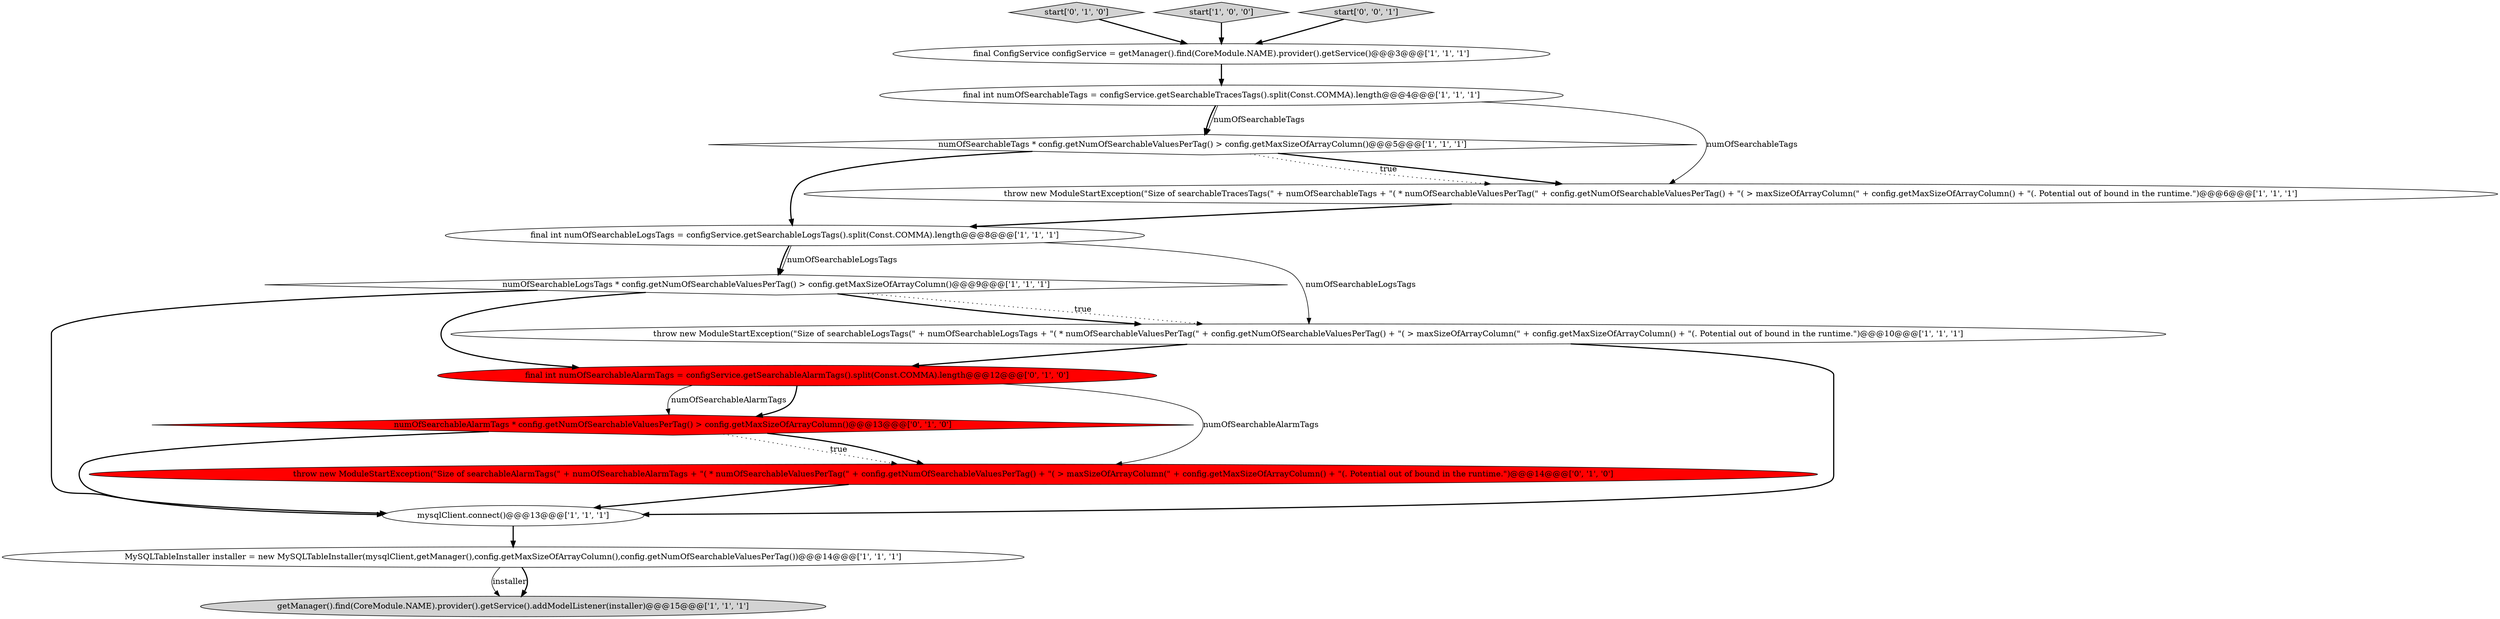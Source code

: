 digraph {
13 [style = filled, label = "start['0', '1', '0']", fillcolor = lightgray, shape = diamond image = "AAA0AAABBB2BBB"];
2 [style = filled, label = "final ConfigService configService = getManager().find(CoreModule.NAME).provider().getService()@@@3@@@['1', '1', '1']", fillcolor = white, shape = ellipse image = "AAA0AAABBB1BBB"];
0 [style = filled, label = "getManager().find(CoreModule.NAME).provider().getService().addModelListener(installer)@@@15@@@['1', '1', '1']", fillcolor = lightgray, shape = ellipse image = "AAA0AAABBB1BBB"];
6 [style = filled, label = "numOfSearchableLogsTags * config.getNumOfSearchableValuesPerTag() > config.getMaxSizeOfArrayColumn()@@@9@@@['1', '1', '1']", fillcolor = white, shape = diamond image = "AAA0AAABBB1BBB"];
14 [style = filled, label = "numOfSearchableAlarmTags * config.getNumOfSearchableValuesPerTag() > config.getMaxSizeOfArrayColumn()@@@13@@@['0', '1', '0']", fillcolor = red, shape = diamond image = "AAA1AAABBB2BBB"];
1 [style = filled, label = "final int numOfSearchableLogsTags = configService.getSearchableLogsTags().split(Const.COMMA).length@@@8@@@['1', '1', '1']", fillcolor = white, shape = ellipse image = "AAA0AAABBB1BBB"];
4 [style = filled, label = "start['1', '0', '0']", fillcolor = lightgray, shape = diamond image = "AAA0AAABBB1BBB"];
10 [style = filled, label = "mysqlClient.connect()@@@13@@@['1', '1', '1']", fillcolor = white, shape = ellipse image = "AAA0AAABBB1BBB"];
7 [style = filled, label = "final int numOfSearchableTags = configService.getSearchableTracesTags().split(Const.COMMA).length@@@4@@@['1', '1', '1']", fillcolor = white, shape = ellipse image = "AAA0AAABBB1BBB"];
8 [style = filled, label = "throw new ModuleStartException(\"Size of searchableLogsTags(\" + numOfSearchableLogsTags + \"( * numOfSearchableValuesPerTag(\" + config.getNumOfSearchableValuesPerTag() + \"( > maxSizeOfArrayColumn(\" + config.getMaxSizeOfArrayColumn() + \"(. Potential out of bound in the runtime.\")@@@10@@@['1', '1', '1']", fillcolor = white, shape = ellipse image = "AAA0AAABBB1BBB"];
5 [style = filled, label = "numOfSearchableTags * config.getNumOfSearchableValuesPerTag() > config.getMaxSizeOfArrayColumn()@@@5@@@['1', '1', '1']", fillcolor = white, shape = diamond image = "AAA0AAABBB1BBB"];
9 [style = filled, label = "throw new ModuleStartException(\"Size of searchableTracesTags(\" + numOfSearchableTags + \"( * numOfSearchableValuesPerTag(\" + config.getNumOfSearchableValuesPerTag() + \"( > maxSizeOfArrayColumn(\" + config.getMaxSizeOfArrayColumn() + \"(. Potential out of bound in the runtime.\")@@@6@@@['1', '1', '1']", fillcolor = white, shape = ellipse image = "AAA0AAABBB1BBB"];
12 [style = filled, label = "throw new ModuleStartException(\"Size of searchableAlarmTags(\" + numOfSearchableAlarmTags + \"( * numOfSearchableValuesPerTag(\" + config.getNumOfSearchableValuesPerTag() + \"( > maxSizeOfArrayColumn(\" + config.getMaxSizeOfArrayColumn() + \"(. Potential out of bound in the runtime.\")@@@14@@@['0', '1', '0']", fillcolor = red, shape = ellipse image = "AAA1AAABBB2BBB"];
15 [style = filled, label = "start['0', '0', '1']", fillcolor = lightgray, shape = diamond image = "AAA0AAABBB3BBB"];
11 [style = filled, label = "final int numOfSearchableAlarmTags = configService.getSearchableAlarmTags().split(Const.COMMA).length@@@12@@@['0', '1', '0']", fillcolor = red, shape = ellipse image = "AAA1AAABBB2BBB"];
3 [style = filled, label = "MySQLTableInstaller installer = new MySQLTableInstaller(mysqlClient,getManager(),config.getMaxSizeOfArrayColumn(),config.getNumOfSearchableValuesPerTag())@@@14@@@['1', '1', '1']", fillcolor = white, shape = ellipse image = "AAA0AAABBB1BBB"];
7->9 [style = solid, label="numOfSearchableTags"];
8->10 [style = bold, label=""];
15->2 [style = bold, label=""];
14->12 [style = dotted, label="true"];
5->9 [style = bold, label=""];
11->14 [style = bold, label=""];
11->14 [style = solid, label="numOfSearchableAlarmTags"];
11->12 [style = solid, label="numOfSearchableAlarmTags"];
3->0 [style = solid, label="installer"];
14->10 [style = bold, label=""];
10->3 [style = bold, label=""];
4->2 [style = bold, label=""];
3->0 [style = bold, label=""];
5->1 [style = bold, label=""];
7->5 [style = bold, label=""];
12->10 [style = bold, label=""];
1->6 [style = bold, label=""];
6->8 [style = dotted, label="true"];
6->11 [style = bold, label=""];
7->5 [style = solid, label="numOfSearchableTags"];
6->10 [style = bold, label=""];
14->12 [style = bold, label=""];
6->8 [style = bold, label=""];
5->9 [style = dotted, label="true"];
1->6 [style = solid, label="numOfSearchableLogsTags"];
2->7 [style = bold, label=""];
9->1 [style = bold, label=""];
8->11 [style = bold, label=""];
13->2 [style = bold, label=""];
1->8 [style = solid, label="numOfSearchableLogsTags"];
}

